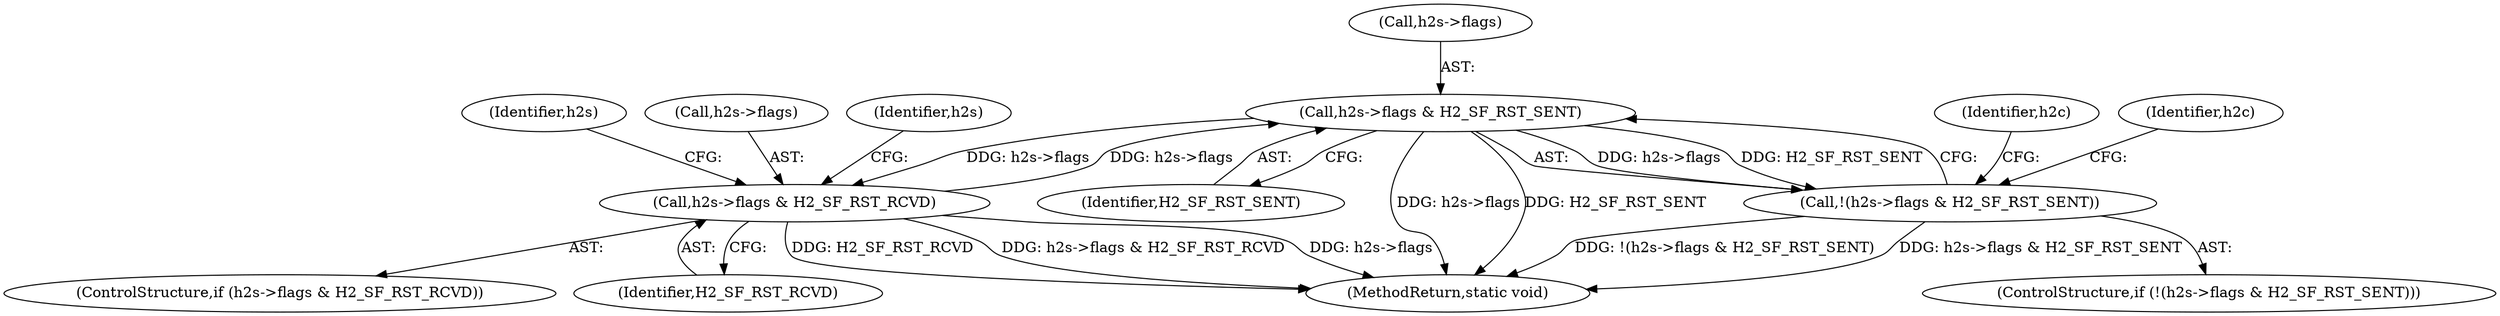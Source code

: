 digraph "0_haproxy_3f0e1ec70173593f4c2b3681b26c04a4ed5fc588@pointer" {
"1000530" [label="(Call,h2s->flags & H2_SF_RST_SENT)"];
"1000513" [label="(Call,h2s->flags & H2_SF_RST_RCVD)"];
"1000530" [label="(Call,h2s->flags & H2_SF_RST_SENT)"];
"1000529" [label="(Call,!(h2s->flags & H2_SF_RST_SENT))"];
"1000512" [label="(ControlStructure,if (h2s->flags & H2_SF_RST_RCVD))"];
"1000534" [label="(Identifier,H2_SF_RST_SENT)"];
"1000564" [label="(Identifier,h2c)"];
"1000513" [label="(Call,h2s->flags & H2_SF_RST_RCVD)"];
"1000530" [label="(Call,h2s->flags & H2_SF_RST_SENT)"];
"1000532" [label="(Identifier,h2s)"];
"1000529" [label="(Call,!(h2s->flags & H2_SF_RST_SENT))"];
"1000517" [label="(Identifier,H2_SF_RST_RCVD)"];
"1000531" [label="(Call,h2s->flags)"];
"1000858" [label="(MethodReturn,static void)"];
"1000528" [label="(ControlStructure,if (!(h2s->flags & H2_SF_RST_SENT)))"];
"1000514" [label="(Call,h2s->flags)"];
"1000540" [label="(Identifier,h2c)"];
"1000520" [label="(Identifier,h2s)"];
"1000530" -> "1000529"  [label="AST: "];
"1000530" -> "1000534"  [label="CFG: "];
"1000531" -> "1000530"  [label="AST: "];
"1000534" -> "1000530"  [label="AST: "];
"1000529" -> "1000530"  [label="CFG: "];
"1000530" -> "1000858"  [label="DDG: h2s->flags"];
"1000530" -> "1000858"  [label="DDG: H2_SF_RST_SENT"];
"1000530" -> "1000513"  [label="DDG: h2s->flags"];
"1000530" -> "1000529"  [label="DDG: h2s->flags"];
"1000530" -> "1000529"  [label="DDG: H2_SF_RST_SENT"];
"1000513" -> "1000530"  [label="DDG: h2s->flags"];
"1000513" -> "1000512"  [label="AST: "];
"1000513" -> "1000517"  [label="CFG: "];
"1000514" -> "1000513"  [label="AST: "];
"1000517" -> "1000513"  [label="AST: "];
"1000520" -> "1000513"  [label="CFG: "];
"1000532" -> "1000513"  [label="CFG: "];
"1000513" -> "1000858"  [label="DDG: h2s->flags & H2_SF_RST_RCVD"];
"1000513" -> "1000858"  [label="DDG: h2s->flags"];
"1000513" -> "1000858"  [label="DDG: H2_SF_RST_RCVD"];
"1000529" -> "1000528"  [label="AST: "];
"1000540" -> "1000529"  [label="CFG: "];
"1000564" -> "1000529"  [label="CFG: "];
"1000529" -> "1000858"  [label="DDG: h2s->flags & H2_SF_RST_SENT"];
"1000529" -> "1000858"  [label="DDG: !(h2s->flags & H2_SF_RST_SENT)"];
}
